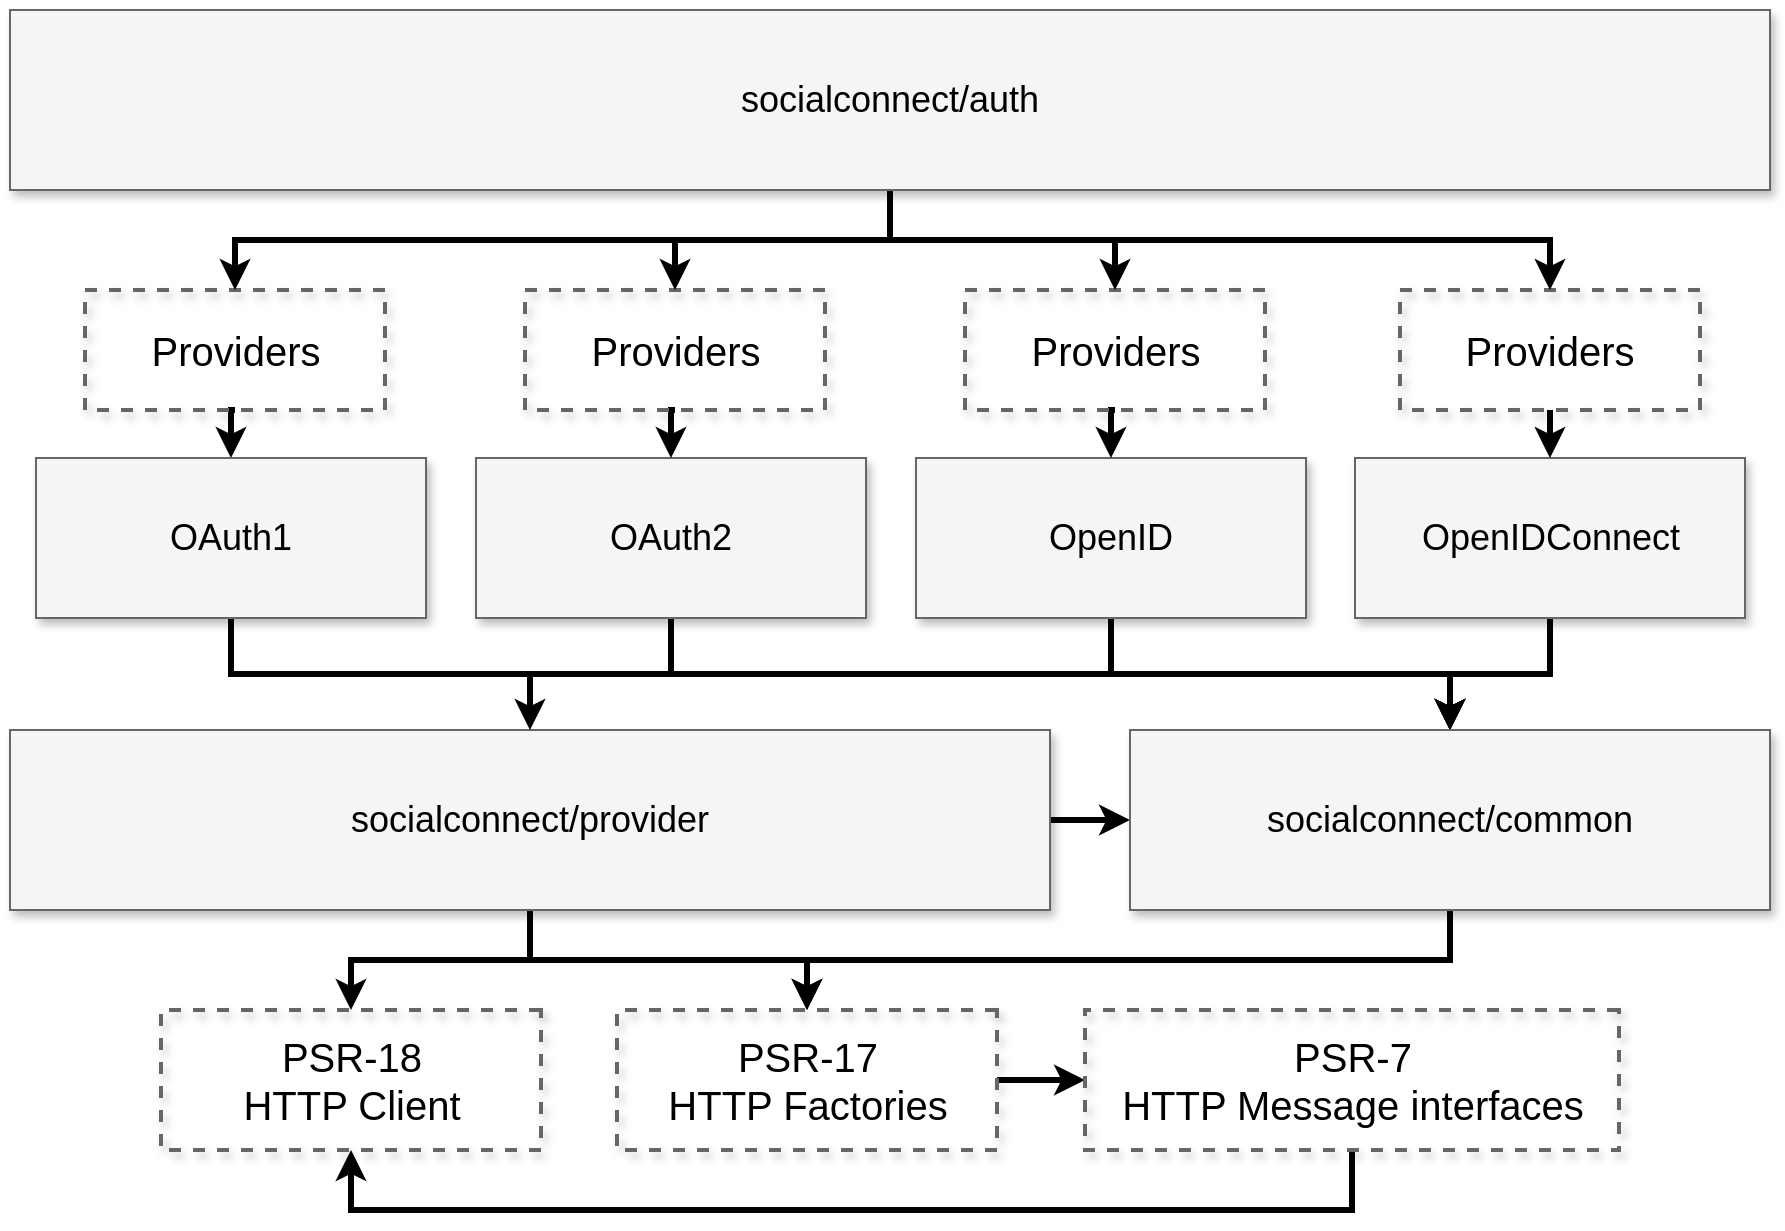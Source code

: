 <mxfile version="10.9.2" type="device"><diagram name="Page-1" id="90a13364-a465-7bf4-72fc-28e22215d7a0"><mxGraphModel dx="2918" dy="996" grid="1" gridSize="10" guides="1" tooltips="1" connect="1" arrows="1" fold="1" page="1" pageScale="1.5" pageWidth="1169" pageHeight="826" background="#ffffff" math="0" shadow="0"><root><mxCell id="0" style=";html=1;"/><mxCell id="1" style=";html=1;" parent="0"/><mxCell id="2wDrlhH44e62ehG48Mcd-35" style="edgeStyle=orthogonalEdgeStyle;rounded=0;orthogonalLoop=1;jettySize=auto;html=1;exitX=0.5;exitY=1;exitDx=0;exitDy=0;entryX=0.5;entryY=0;entryDx=0;entryDy=0;strokeWidth=3;" parent="1" source="3a17f1ce550125da-1" target="2wDrlhH44e62ehG48Mcd-3" edge="1"><mxGeometry relative="1" as="geometry"/></mxCell><mxCell id="3a17f1ce550125da-1" value="Providers&lt;br&gt;" style="whiteSpace=wrap;html=1;shadow=1;fontSize=20;fillColor=none;strokeColor=#666666;strokeWidth=2;dashed=1;flipH=1;" parent="1" vertex="1"><mxGeometry x="77.5" y="180" width="150" height="60" as="geometry"/></mxCell><mxCell id="2wDrlhH44e62ehG48Mcd-18" style="edgeStyle=orthogonalEdgeStyle;rounded=0;orthogonalLoop=1;jettySize=auto;html=1;strokeWidth=3;" parent="1" source="2wDrlhH44e62ehG48Mcd-1" target="2wDrlhH44e62ehG48Mcd-12" edge="1"><mxGeometry relative="1" as="geometry"><mxPoint x="585" y="445" as="targetPoint"/></mxGeometry></mxCell><mxCell id="JcPL5vXeCXfmBpCl-cmb-14" style="edgeStyle=orthogonalEdgeStyle;rounded=0;orthogonalLoop=1;jettySize=auto;html=1;exitX=0.5;exitY=1;exitDx=0;exitDy=0;strokeWidth=3;" edge="1" parent="1" source="2wDrlhH44e62ehG48Mcd-1" target="JcPL5vXeCXfmBpCl-cmb-7"><mxGeometry relative="1" as="geometry"/></mxCell><mxCell id="JcPL5vXeCXfmBpCl-cmb-16" style="edgeStyle=orthogonalEdgeStyle;rounded=0;orthogonalLoop=1;jettySize=auto;html=1;exitX=0.5;exitY=1;exitDx=0;exitDy=0;strokeWidth=3;" edge="1" parent="1" source="2wDrlhH44e62ehG48Mcd-1" target="JcPL5vXeCXfmBpCl-cmb-6"><mxGeometry relative="1" as="geometry"/></mxCell><mxCell id="2wDrlhH44e62ehG48Mcd-1" value="socialconnect/provider" style="whiteSpace=wrap;html=1;shadow=1;fontSize=18;fillColor=#f5f5f5;strokeColor=#666666;rotation=0;" parent="1" vertex="1"><mxGeometry x="40" y="400" width="520" height="90" as="geometry"/></mxCell><mxCell id="JcPL5vXeCXfmBpCl-cmb-21" style="edgeStyle=orthogonalEdgeStyle;rounded=0;orthogonalLoop=1;jettySize=auto;html=1;exitX=0.5;exitY=1;exitDx=0;exitDy=0;strokeWidth=3;" edge="1" parent="1" source="2wDrlhH44e62ehG48Mcd-3" target="2wDrlhH44e62ehG48Mcd-12"><mxGeometry relative="1" as="geometry"/></mxCell><mxCell id="2wDrlhH44e62ehG48Mcd-3" value="OAuth1" style="whiteSpace=wrap;html=1;shadow=1;fontSize=18;fillColor=#f5f5f5;strokeColor=#666666;flipH=1;" parent="1" vertex="1"><mxGeometry x="53" y="264" width="195" height="80" as="geometry"/></mxCell><mxCell id="2wDrlhH44e62ehG48Mcd-34" style="edgeStyle=orthogonalEdgeStyle;rounded=0;orthogonalLoop=1;jettySize=auto;html=1;exitX=0.5;exitY=1;exitDx=0;exitDy=0;entryX=0.5;entryY=0;entryDx=0;entryDy=0;strokeWidth=3;" parent="1" source="2wDrlhH44e62ehG48Mcd-5" target="2wDrlhH44e62ehG48Mcd-1" edge="1"><mxGeometry relative="1" as="geometry"/></mxCell><mxCell id="JcPL5vXeCXfmBpCl-cmb-22" style="edgeStyle=orthogonalEdgeStyle;rounded=0;orthogonalLoop=1;jettySize=auto;html=1;exitX=0.5;exitY=1;exitDx=0;exitDy=0;strokeWidth=3;" edge="1" parent="1" source="2wDrlhH44e62ehG48Mcd-5" target="2wDrlhH44e62ehG48Mcd-12"><mxGeometry relative="1" as="geometry"/></mxCell><mxCell id="2wDrlhH44e62ehG48Mcd-5" value="OAuth2" style="whiteSpace=wrap;html=1;shadow=1;fontSize=18;fillColor=#f5f5f5;strokeColor=#666666;flipH=1;" parent="1" vertex="1"><mxGeometry x="273" y="264" width="195" height="80" as="geometry"/></mxCell><mxCell id="2wDrlhH44e62ehG48Mcd-31" style="edgeStyle=orthogonalEdgeStyle;rounded=0;orthogonalLoop=1;jettySize=auto;html=1;exitX=0.5;exitY=1;exitDx=0;exitDy=0;strokeWidth=3;" parent="1" source="2wDrlhH44e62ehG48Mcd-6" target="2wDrlhH44e62ehG48Mcd-12" edge="1"><mxGeometry relative="1" as="geometry"><mxPoint x="755" y="400" as="targetPoint"/></mxGeometry></mxCell><mxCell id="2wDrlhH44e62ehG48Mcd-6" value="OpenID" style="whiteSpace=wrap;html=1;shadow=1;fontSize=18;fillColor=#f5f5f5;strokeColor=#666666;flipH=1;" parent="1" vertex="1"><mxGeometry x="493" y="264" width="195" height="80" as="geometry"/></mxCell><mxCell id="2wDrlhH44e62ehG48Mcd-30" style="edgeStyle=orthogonalEdgeStyle;rounded=0;orthogonalLoop=1;jettySize=auto;html=1;exitX=0.5;exitY=1;exitDx=0;exitDy=0;entryX=0.5;entryY=0;entryDx=0;entryDy=0;strokeWidth=3;" parent="1" source="2wDrlhH44e62ehG48Mcd-7" target="2wDrlhH44e62ehG48Mcd-12" edge="1"><mxGeometry relative="1" as="geometry"><mxPoint x="755" y="400" as="targetPoint"/></mxGeometry></mxCell><mxCell id="2wDrlhH44e62ehG48Mcd-7" value="OpenIDConnect" style="whiteSpace=wrap;html=1;shadow=1;fontSize=18;fillColor=#f5f5f5;strokeColor=#666666;flipH=1;" parent="1" vertex="1"><mxGeometry x="712.5" y="264" width="195" height="80" as="geometry"/></mxCell><mxCell id="JcPL5vXeCXfmBpCl-cmb-24" style="edgeStyle=orthogonalEdgeStyle;rounded=0;orthogonalLoop=1;jettySize=auto;html=1;exitX=0.5;exitY=1;exitDx=0;exitDy=0;strokeWidth=3;" edge="1" parent="1" source="2wDrlhH44e62ehG48Mcd-12" target="JcPL5vXeCXfmBpCl-cmb-7"><mxGeometry relative="1" as="geometry"/></mxCell><mxCell id="2wDrlhH44e62ehG48Mcd-12" value="socialconnect/common" style="whiteSpace=wrap;html=1;shadow=1;fontSize=18;fillColor=#f5f5f5;strokeColor=#666666;rotation=0;" parent="1" vertex="1"><mxGeometry x="600" y="400" width="320" height="90" as="geometry"/></mxCell><mxCell id="2wDrlhH44e62ehG48Mcd-36" style="edgeStyle=orthogonalEdgeStyle;rounded=0;orthogonalLoop=1;jettySize=auto;html=1;exitX=0.5;exitY=1;exitDx=0;exitDy=0;entryX=0.5;entryY=0;entryDx=0;entryDy=0;strokeWidth=3;" parent="1" source="2wDrlhH44e62ehG48Mcd-27" target="2wDrlhH44e62ehG48Mcd-5" edge="1"><mxGeometry relative="1" as="geometry"/></mxCell><mxCell id="2wDrlhH44e62ehG48Mcd-27" value="Providers&lt;br&gt;" style="whiteSpace=wrap;html=1;shadow=1;fontSize=20;fillColor=none;strokeColor=#666666;strokeWidth=2;dashed=1;flipH=1;" parent="1" vertex="1"><mxGeometry x="297.5" y="180" width="150" height="60" as="geometry"/></mxCell><mxCell id="2wDrlhH44e62ehG48Mcd-37" style="edgeStyle=orthogonalEdgeStyle;rounded=0;orthogonalLoop=1;jettySize=auto;html=1;exitX=0.5;exitY=1;exitDx=0;exitDy=0;entryX=0.5;entryY=0;entryDx=0;entryDy=0;strokeWidth=3;" parent="1" source="2wDrlhH44e62ehG48Mcd-28" target="2wDrlhH44e62ehG48Mcd-6" edge="1"><mxGeometry relative="1" as="geometry"/></mxCell><mxCell id="2wDrlhH44e62ehG48Mcd-28" value="Providers&lt;br&gt;" style="whiteSpace=wrap;html=1;shadow=1;fontSize=20;fillColor=none;strokeColor=#666666;strokeWidth=2;dashed=1;flipH=1;" parent="1" vertex="1"><mxGeometry x="517.5" y="180" width="150" height="60" as="geometry"/></mxCell><mxCell id="2wDrlhH44e62ehG48Mcd-39" style="edgeStyle=orthogonalEdgeStyle;rounded=0;orthogonalLoop=1;jettySize=auto;html=1;exitX=0.5;exitY=1;exitDx=0;exitDy=0;entryX=0.5;entryY=0;entryDx=0;entryDy=0;strokeWidth=3;" parent="1" source="2wDrlhH44e62ehG48Mcd-29" target="2wDrlhH44e62ehG48Mcd-7" edge="1"><mxGeometry relative="1" as="geometry"/></mxCell><mxCell id="2wDrlhH44e62ehG48Mcd-29" value="Providers&lt;br&gt;" style="whiteSpace=wrap;html=1;shadow=1;fontSize=20;fillColor=none;strokeColor=#666666;strokeWidth=2;dashed=1;flipH=1;" parent="1" vertex="1"><mxGeometry x="735" y="180" width="150" height="60" as="geometry"/></mxCell><mxCell id="JcPL5vXeCXfmBpCl-cmb-2" style="edgeStyle=orthogonalEdgeStyle;rounded=0;orthogonalLoop=1;jettySize=auto;html=1;exitX=0.5;exitY=1;exitDx=0;exitDy=0;strokeWidth=3;entryX=0.5;entryY=0;entryDx=0;entryDy=0;" edge="1" parent="1" source="JcPL5vXeCXfmBpCl-cmb-1" target="2wDrlhH44e62ehG48Mcd-27"><mxGeometry relative="1" as="geometry"><mxPoint x="374" y="170" as="targetPoint"/></mxGeometry></mxCell><mxCell id="JcPL5vXeCXfmBpCl-cmb-3" style="edgeStyle=orthogonalEdgeStyle;rounded=0;orthogonalLoop=1;jettySize=auto;html=1;exitX=0.5;exitY=1;exitDx=0;exitDy=0;entryX=0.5;entryY=0;entryDx=0;entryDy=0;strokeWidth=3;" edge="1" parent="1" source="JcPL5vXeCXfmBpCl-cmb-1" target="2wDrlhH44e62ehG48Mcd-28"><mxGeometry relative="1" as="geometry"/></mxCell><mxCell id="JcPL5vXeCXfmBpCl-cmb-4" style="edgeStyle=orthogonalEdgeStyle;rounded=0;orthogonalLoop=1;jettySize=auto;html=1;exitX=0.5;exitY=1;exitDx=0;exitDy=0;entryX=0.5;entryY=0;entryDx=0;entryDy=0;strokeWidth=3;" edge="1" parent="1" source="JcPL5vXeCXfmBpCl-cmb-1" target="2wDrlhH44e62ehG48Mcd-29"><mxGeometry relative="1" as="geometry"/></mxCell><mxCell id="JcPL5vXeCXfmBpCl-cmb-5" style="edgeStyle=orthogonalEdgeStyle;rounded=0;orthogonalLoop=1;jettySize=auto;html=1;exitX=0.5;exitY=1;exitDx=0;exitDy=0;strokeWidth=3;" edge="1" parent="1" source="JcPL5vXeCXfmBpCl-cmb-1" target="3a17f1ce550125da-1"><mxGeometry relative="1" as="geometry"/></mxCell><mxCell id="JcPL5vXeCXfmBpCl-cmb-1" value="socialconnect/auth" style="whiteSpace=wrap;html=1;shadow=1;fontSize=18;fillColor=#f5f5f5;strokeColor=#666666;rotation=0;" vertex="1" parent="1"><mxGeometry x="40" y="40" width="880" height="90" as="geometry"/></mxCell><mxCell id="JcPL5vXeCXfmBpCl-cmb-6" value="PSR-18&lt;br&gt;HTTP Client&lt;br&gt;" style="whiteSpace=wrap;html=1;shadow=1;fontSize=20;fillColor=none;strokeColor=#666666;strokeWidth=2;dashed=1;flipH=1;" vertex="1" parent="1"><mxGeometry x="115.5" y="540" width="190" height="70" as="geometry"/></mxCell><mxCell id="JcPL5vXeCXfmBpCl-cmb-10" style="edgeStyle=orthogonalEdgeStyle;rounded=0;orthogonalLoop=1;jettySize=auto;html=1;exitX=1;exitY=0.5;exitDx=0;exitDy=0;entryX=0;entryY=0.5;entryDx=0;entryDy=0;strokeWidth=3;" edge="1" parent="1" source="JcPL5vXeCXfmBpCl-cmb-7" target="JcPL5vXeCXfmBpCl-cmb-8"><mxGeometry relative="1" as="geometry"/></mxCell><mxCell id="JcPL5vXeCXfmBpCl-cmb-7" value="PSR-17&lt;br&gt;HTTP Factories&lt;br&gt;" style="whiteSpace=wrap;html=1;shadow=1;fontSize=20;fillColor=none;strokeColor=#666666;strokeWidth=2;dashed=1;flipH=1;" vertex="1" parent="1"><mxGeometry x="343.5" y="540" width="190" height="70" as="geometry"/></mxCell><mxCell id="JcPL5vXeCXfmBpCl-cmb-19" style="edgeStyle=orthogonalEdgeStyle;rounded=0;orthogonalLoop=1;jettySize=auto;html=1;exitX=0.5;exitY=1;exitDx=0;exitDy=0;entryX=0.5;entryY=1;entryDx=0;entryDy=0;strokeWidth=3;" edge="1" parent="1" source="JcPL5vXeCXfmBpCl-cmb-8" target="JcPL5vXeCXfmBpCl-cmb-6"><mxGeometry relative="1" as="geometry"><Array as="points"><mxPoint x="711" y="640"/><mxPoint x="211" y="640"/></Array></mxGeometry></mxCell><mxCell id="JcPL5vXeCXfmBpCl-cmb-8" value="PSR-7&lt;br&gt;HTTP Message interfaces&lt;br&gt;" style="whiteSpace=wrap;html=1;shadow=1;fontSize=20;fillColor=none;strokeColor=#666666;strokeWidth=2;dashed=1;flipH=1;" vertex="1" parent="1"><mxGeometry x="577.5" y="540" width="267" height="70" as="geometry"/></mxCell></root></mxGraphModel></diagram></mxfile>